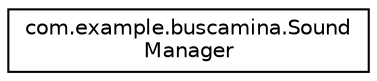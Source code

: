 digraph "Graphical Class Hierarchy"
{
  edge [fontname="Helvetica",fontsize="10",labelfontname="Helvetica",labelfontsize="10"];
  node [fontname="Helvetica",fontsize="10",shape=record];
  rankdir="LR";
  Node1 [label="com.example.buscamina.Sound\lManager",height=0.2,width=0.4,color="black", fillcolor="white", style="filled",URL="$classcom_1_1example_1_1buscamina_1_1_sound_manager.html"];
}
